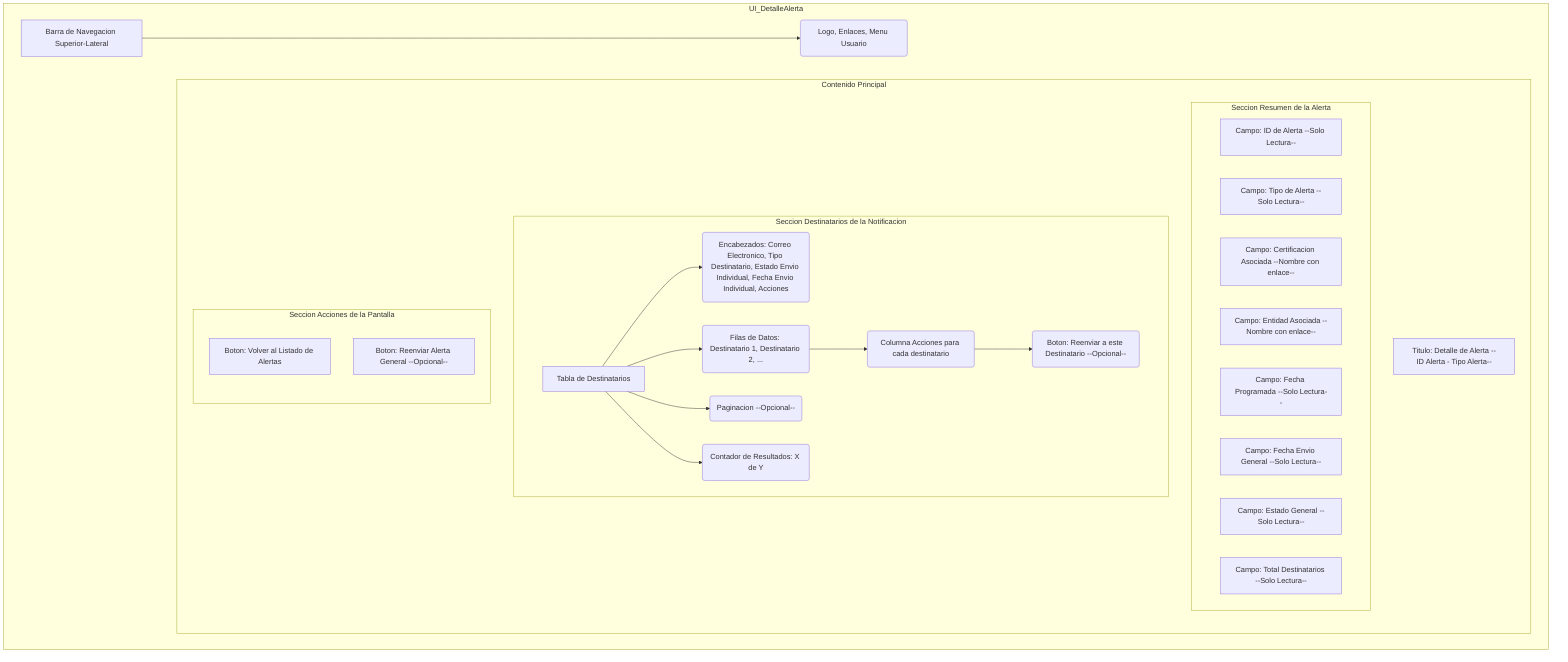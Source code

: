 graph TD
    subgraph "UI_DetalleAlerta"
        A[Barra de Navegacion Superior-Lateral] --> B(Logo, Enlaces, Menu Usuario)

        subgraph "Contenido Principal"
            C[Titulo: Detalle de Alerta --ID Alerta - Tipo Alerta--]

            subgraph "Seccion Resumen de la Alerta"
                D1[Campo: ID de Alerta --Solo Lectura--]
                D2[Campo: Tipo de Alerta --Solo Lectura--]
                D3[Campo: Certificacion Asociada --Nombre con enlace--]
                D4[Campo: Entidad Asociada --Nombre con enlace--]
                D5[Campo: Fecha Programada --Solo Lectura--]
                D6[Campo: Fecha Envio General --Solo Lectura--]
                D7[Campo: Estado General --Solo Lectura--]
                D8[Campo: Total Destinatarios --Solo Lectura--]
            end

            subgraph "Seccion Destinatarios de la Notificacion"
                E1[Tabla de Destinatarios] --> E1a(Encabezados: Correo Electronico, Tipo Destinatario, Estado Envio Individual, Fecha Envio Individual, Acciones)
                E1 --> E1b(Filas de Datos: Destinatario 1, Destinatario 2, ...)
                E1 --> E1c(Paginacion --Opcional--)
                E1 --> E1d(Contador de Resultados: X de Y)
                E1b --> E2(Columna Acciones para cada destinatario)
                E2 --> E2a(Boton: Reenviar a este Destinatario --Opcional--)
            end

            subgraph "Seccion Acciones de la Pantalla"
                F1[Boton: Volver al Listado de Alertas]
                F2[Boton: Reenviar Alerta General --Opcional--]
            end
        end
    end